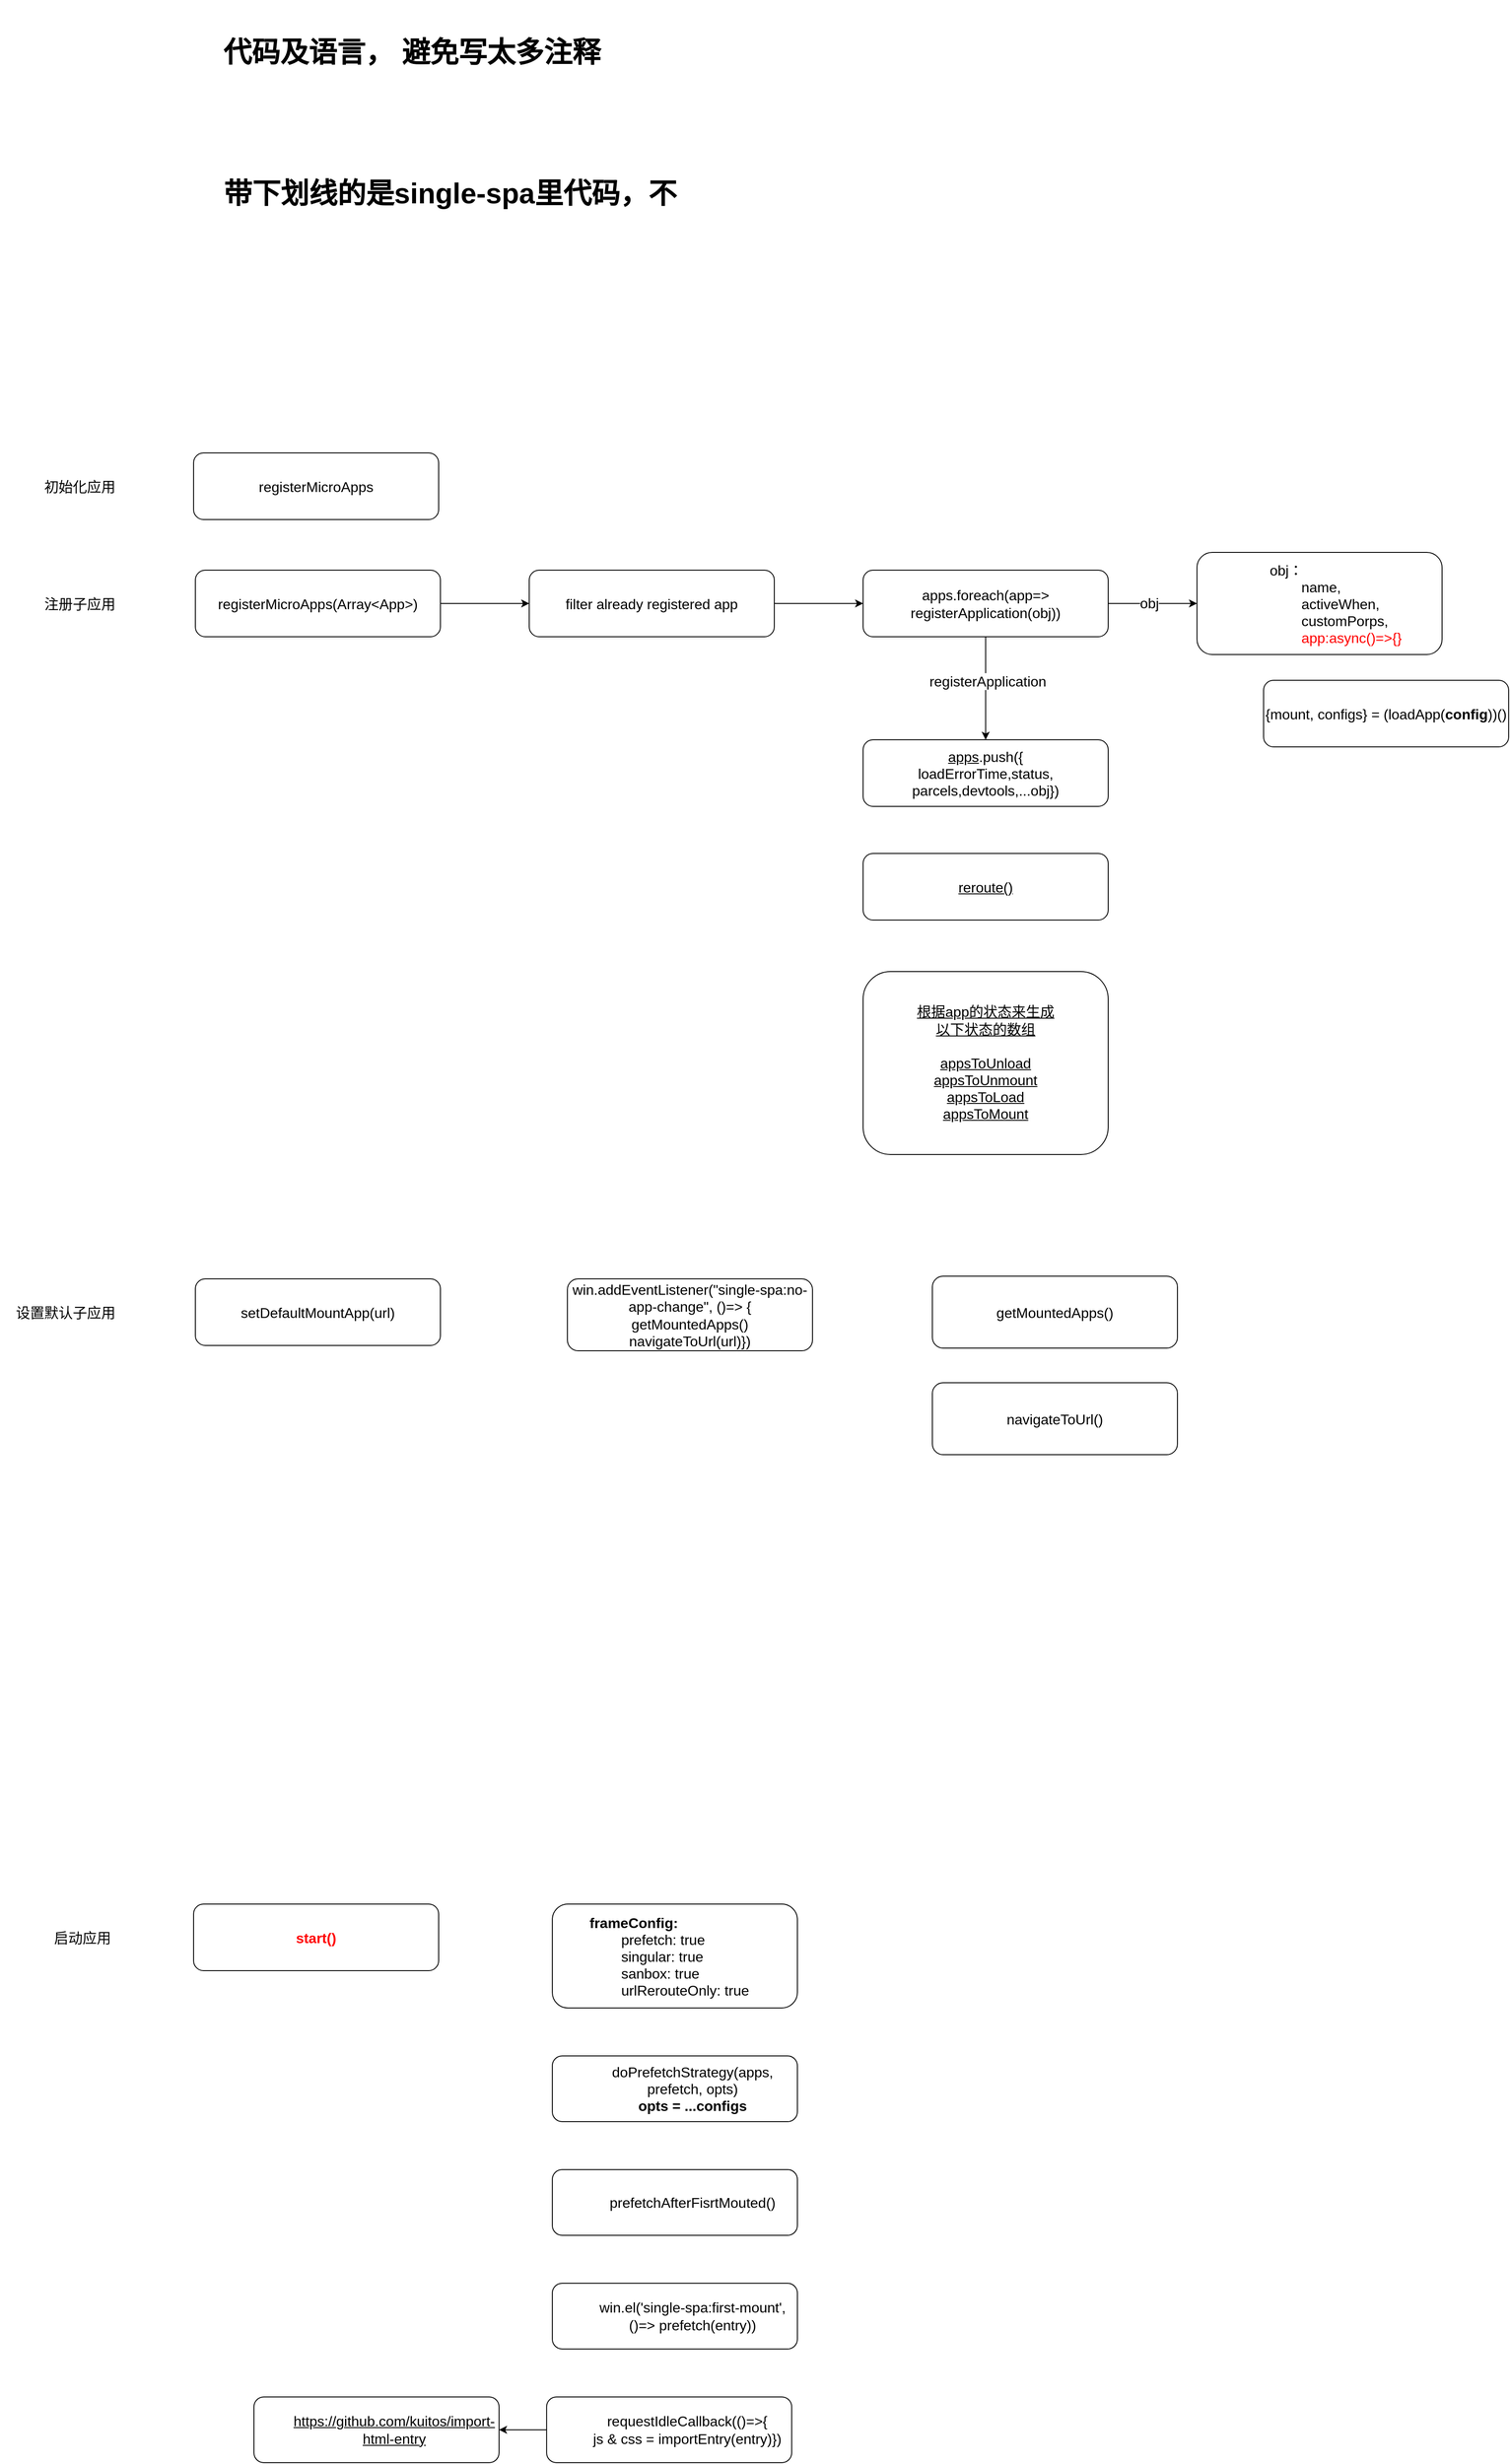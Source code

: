 <mxfile version="21.3.8" type="github">
  <diagram name="第 1 页" id="wMC1tLCu1T7hPcdTSp6K">
    <mxGraphModel dx="659" dy="1630" grid="0" gridSize="10" guides="1" tooltips="1" connect="1" arrows="1" fold="1" page="1" pageScale="1" pageWidth="827" pageHeight="1169" math="0" shadow="0">
      <root>
        <mxCell id="0" />
        <mxCell id="1" parent="0" />
        <mxCell id="qpvw24Ly1OFk7KmzRXFD-3" style="edgeStyle=orthogonalEdgeStyle;rounded=0;orthogonalLoop=1;jettySize=auto;html=1;exitX=1;exitY=0.5;exitDx=0;exitDy=0;entryX=0;entryY=0.5;entryDx=0;entryDy=0;" parent="1" source="qpvw24Ly1OFk7KmzRXFD-1" target="qpvw24Ly1OFk7KmzRXFD-2" edge="1">
          <mxGeometry relative="1" as="geometry" />
        </mxCell>
        <mxCell id="qpvw24Ly1OFk7KmzRXFD-1" value="registerMicroApps(Array&amp;lt;App&amp;gt;)" style="rounded=1;whiteSpace=wrap;html=1;fontSize=16;" parent="1" vertex="1">
          <mxGeometry x="278" y="60" width="276" height="75" as="geometry" />
        </mxCell>
        <mxCell id="qpvw24Ly1OFk7KmzRXFD-13" style="edgeStyle=orthogonalEdgeStyle;rounded=0;orthogonalLoop=1;jettySize=auto;html=1;exitX=1;exitY=0.5;exitDx=0;exitDy=0;entryX=0;entryY=0.5;entryDx=0;entryDy=0;" parent="1" source="qpvw24Ly1OFk7KmzRXFD-2" target="qpvw24Ly1OFk7KmzRXFD-12" edge="1">
          <mxGeometry relative="1" as="geometry" />
        </mxCell>
        <mxCell id="qpvw24Ly1OFk7KmzRXFD-2" value="filter already registered app" style="rounded=1;whiteSpace=wrap;html=1;fontSize=16;" parent="1" vertex="1">
          <mxGeometry x="654" y="60" width="276" height="75" as="geometry" />
        </mxCell>
        <mxCell id="qpvw24Ly1OFk7KmzRXFD-4" value="setDefaultMountApp(url)" style="rounded=1;whiteSpace=wrap;html=1;fontSize=16;" parent="1" vertex="1">
          <mxGeometry x="278" y="858" width="276" height="75" as="geometry" />
        </mxCell>
        <mxCell id="qpvw24Ly1OFk7KmzRXFD-5" value="registerMicroApps" style="rounded=1;whiteSpace=wrap;html=1;fontSize=16;" parent="1" vertex="1">
          <mxGeometry x="276" y="-72" width="276" height="75" as="geometry" />
        </mxCell>
        <mxCell id="qpvw24Ly1OFk7KmzRXFD-7" value="初始化应用" style="text;strokeColor=none;align=center;fillColor=none;html=1;verticalAlign=middle;whiteSpace=wrap;rounded=0;fontSize=16;" parent="1" vertex="1">
          <mxGeometry x="93" y="-49.5" width="110" height="30" as="geometry" />
        </mxCell>
        <mxCell id="qpvw24Ly1OFk7KmzRXFD-8" value="注册子应用" style="text;strokeColor=none;align=center;fillColor=none;html=1;verticalAlign=middle;whiteSpace=wrap;rounded=0;fontSize=16;" parent="1" vertex="1">
          <mxGeometry x="93" y="82.5" width="110" height="30" as="geometry" />
        </mxCell>
        <mxCell id="qpvw24Ly1OFk7KmzRXFD-9" value="设置默认子应用" style="text;strokeColor=none;align=center;fillColor=none;html=1;verticalAlign=middle;whiteSpace=wrap;rounded=0;fontSize=16;" parent="1" vertex="1">
          <mxGeometry x="58" y="880.5" width="148" height="30" as="geometry" />
        </mxCell>
        <mxCell id="qpvw24Ly1OFk7KmzRXFD-10" value="启动应用" style="text;strokeColor=none;align=center;fillColor=none;html=1;verticalAlign=middle;whiteSpace=wrap;rounded=0;fontSize=16;" parent="1" vertex="1">
          <mxGeometry x="96" y="1584.5" width="110" height="30" as="geometry" />
        </mxCell>
        <mxCell id="qpvw24Ly1OFk7KmzRXFD-11" value="&lt;font color=&quot;#ff0000&quot;&gt;&lt;b&gt;start()&lt;/b&gt;&lt;/font&gt;" style="rounded=1;whiteSpace=wrap;html=1;fontSize=16;" parent="1" vertex="1">
          <mxGeometry x="276" y="1562" width="276" height="75" as="geometry" />
        </mxCell>
        <mxCell id="1LkfbN7IFQUUrz97nQMU-2" style="edgeStyle=orthogonalEdgeStyle;rounded=0;orthogonalLoop=1;jettySize=auto;html=1;exitX=0.5;exitY=1;exitDx=0;exitDy=0;entryX=0.5;entryY=0;entryDx=0;entryDy=0;" edge="1" parent="1" source="qpvw24Ly1OFk7KmzRXFD-12" target="1LkfbN7IFQUUrz97nQMU-1">
          <mxGeometry relative="1" as="geometry" />
        </mxCell>
        <mxCell id="1LkfbN7IFQUUrz97nQMU-3" value="&lt;font style=&quot;font-size: 16px;&quot;&gt;registerApplication&lt;/font&gt;" style="edgeLabel;html=1;align=center;verticalAlign=middle;resizable=0;points=[];" vertex="1" connectable="0" parent="1LkfbN7IFQUUrz97nQMU-2">
          <mxGeometry x="-0.144" y="2" relative="1" as="geometry">
            <mxPoint as="offset" />
          </mxGeometry>
        </mxCell>
        <mxCell id="1LkfbN7IFQUUrz97nQMU-4" style="edgeStyle=orthogonalEdgeStyle;rounded=0;orthogonalLoop=1;jettySize=auto;html=1;exitX=1;exitY=0.5;exitDx=0;exitDy=0;entryX=0;entryY=0.5;entryDx=0;entryDy=0;" edge="1" parent="1" source="qpvw24Ly1OFk7KmzRXFD-12" target="qpvw24Ly1OFk7KmzRXFD-14">
          <mxGeometry relative="1" as="geometry" />
        </mxCell>
        <mxCell id="1LkfbN7IFQUUrz97nQMU-5" value="&lt;font style=&quot;font-size: 16px;&quot;&gt;obj&lt;/font&gt;" style="edgeLabel;html=1;align=center;verticalAlign=middle;resizable=0;points=[];" vertex="1" connectable="0" parent="1LkfbN7IFQUUrz97nQMU-4">
          <mxGeometry x="-0.214" y="1" relative="1" as="geometry">
            <mxPoint x="6" as="offset" />
          </mxGeometry>
        </mxCell>
        <mxCell id="qpvw24Ly1OFk7KmzRXFD-12" value="apps.foreach(app=&amp;gt; registerApplication(obj))" style="rounded=1;whiteSpace=wrap;html=1;fontSize=16;" parent="1" vertex="1">
          <mxGeometry x="1030" y="60" width="276" height="75" as="geometry" />
        </mxCell>
        <mxCell id="qpvw24Ly1OFk7KmzRXFD-14" value="&lt;blockquote style=&quot;margin: 0 0 0 40px; border: none; padding: 0px;&quot;&gt;&lt;blockquote style=&quot;margin: 0 0 0 40px; border: none; padding: 0px;&quot;&gt;&lt;div style=&quot;&quot;&gt;&lt;span style=&quot;background-color: initial;&quot;&gt;obj：&lt;/span&gt;&lt;/div&gt;&lt;/blockquote&gt;&lt;blockquote style=&quot;margin: 0 0 0 40px; border: none; padding: 0px;&quot;&gt;&lt;div style=&quot;&quot;&gt;&lt;span style=&quot;background-color: initial; white-space: pre;&quot;&gt;&#x9;&lt;/span&gt;&lt;span style=&quot;background-color: initial;&quot;&gt;name,&amp;nbsp;&lt;/span&gt;&lt;/div&gt;&lt;/blockquote&gt;&lt;blockquote style=&quot;margin: 0 0 0 40px; border: none; padding: 0px;&quot;&gt;&lt;div style=&quot;&quot;&gt;&lt;span style=&quot;background-color: initial;&quot;&gt;&lt;span style=&quot;white-space: pre;&quot;&gt;&#x9;&lt;/span&gt;activeWhen,&amp;nbsp;&lt;/span&gt;&lt;/div&gt;&lt;/blockquote&gt;&lt;blockquote style=&quot;margin: 0 0 0 40px; border: none; padding: 0px;&quot;&gt;&lt;div style=&quot;&quot;&gt;&lt;span style=&quot;background-color: initial;&quot;&gt;&lt;span style=&quot;white-space: pre;&quot;&gt;&#x9;&lt;/span&gt;customPorps,&lt;/span&gt;&lt;/div&gt;&lt;/blockquote&gt;&lt;blockquote style=&quot;margin: 0 0 0 40px; border: none; padding: 0px;&quot;&gt;&lt;font color=&quot;#ff0000&quot;&gt;&lt;span style=&quot;white-space: pre;&quot;&gt;&#x9;&lt;/span&gt;app:async()=&amp;gt;{}&lt;/font&gt;&lt;/blockquote&gt;&lt;/blockquote&gt;" style="rounded=1;whiteSpace=wrap;html=1;fontSize=16;align=left;" parent="1" vertex="1">
          <mxGeometry x="1406" y="40" width="276" height="115" as="geometry" />
        </mxCell>
        <mxCell id="qpvw24Ly1OFk7KmzRXFD-15" value="{mount, configs} = (loadApp(&lt;b&gt;config&lt;/b&gt;))()" style="rounded=1;whiteSpace=wrap;html=1;fontSize=16;" parent="1" vertex="1">
          <mxGeometry x="1481" y="184" width="276" height="75" as="geometry" />
        </mxCell>
        <mxCell id="qpvw24Ly1OFk7KmzRXFD-16" value="win.addEventListener(&quot;single-spa:no-app-change&quot;, ()=&amp;gt; {&lt;br&gt;getMountedApps()&lt;br&gt;navigateToUrl(url)})" style="rounded=1;whiteSpace=wrap;html=1;fontSize=16;" parent="1" vertex="1">
          <mxGeometry x="697" y="858" width="276" height="81" as="geometry" />
        </mxCell>
        <mxCell id="qpvw24Ly1OFk7KmzRXFD-17" value="getMountedApps()" style="rounded=1;whiteSpace=wrap;html=1;fontSize=16;" parent="1" vertex="1">
          <mxGeometry x="1108" y="855" width="276" height="81" as="geometry" />
        </mxCell>
        <mxCell id="qpvw24Ly1OFk7KmzRXFD-18" value="navigateToUrl()" style="rounded=1;whiteSpace=wrap;html=1;fontSize=16;" parent="1" vertex="1">
          <mxGeometry x="1108" y="975" width="276" height="81" as="geometry" />
        </mxCell>
        <mxCell id="qpvw24Ly1OFk7KmzRXFD-19" value="&lt;blockquote style=&quot;margin: 0 0 0 40px; border: none; padding: 0px;&quot;&gt;&lt;div style=&quot;&quot;&gt;&lt;span style=&quot;background-color: initial;&quot;&gt;&lt;b&gt;frameConfig:&lt;/b&gt;&lt;/span&gt;&lt;/div&gt;&lt;div style=&quot;&quot;&gt;&lt;span style=&quot;background-color: initial;&quot;&gt;&lt;span style=&quot;white-space: pre;&quot;&gt;&#x9;&lt;/span&gt;prefetch: true&lt;/span&gt;&lt;/div&gt;&lt;div style=&quot;&quot;&gt;&lt;span style=&quot;background-color: initial;&quot;&gt;&lt;span style=&quot;white-space: pre;&quot;&gt;&#x9;&lt;/span&gt;singular: true&lt;/span&gt;&lt;/div&gt;&lt;div style=&quot;&quot;&gt;&lt;span style=&quot;background-color: initial;&quot;&gt;&lt;span style=&quot;white-space: pre;&quot;&gt;&#x9;&lt;/span&gt;sanbox: true&lt;/span&gt;&lt;/div&gt;&lt;div style=&quot;&quot;&gt;&lt;span style=&quot;background-color: initial;&quot;&gt;&lt;span style=&quot;white-space: pre;&quot;&gt;&#x9;&lt;/span&gt;urlRerouteOnly: true&lt;/span&gt;&lt;/div&gt;&lt;/blockquote&gt;" style="rounded=1;whiteSpace=wrap;html=1;fontSize=16;align=left;" parent="1" vertex="1">
          <mxGeometry x="680" y="1562" width="276" height="117" as="geometry" />
        </mxCell>
        <mxCell id="qpvw24Ly1OFk7KmzRXFD-20" value="&lt;blockquote style=&quot;margin: 0 0 0 40px; border: none; padding: 0px;&quot;&gt;&lt;div style=&quot;&quot;&gt;doPrefetchStrategy(apps, prefetch, opts)&lt;/div&gt;&lt;div style=&quot;&quot;&gt;&lt;b&gt;opts = ...configs&lt;/b&gt;&lt;/div&gt;&lt;/blockquote&gt;" style="rounded=1;whiteSpace=wrap;html=1;fontSize=16;align=center;" parent="1" vertex="1">
          <mxGeometry x="680" y="1733" width="276" height="74" as="geometry" />
        </mxCell>
        <mxCell id="qpvw24Ly1OFk7KmzRXFD-21" value="&lt;blockquote style=&quot;margin: 0 0 0 40px; border: none; padding: 0px;&quot;&gt;&lt;div style=&quot;&quot;&gt;prefetchAfterFisrtMouted()&lt;/div&gt;&lt;/blockquote&gt;" style="rounded=1;whiteSpace=wrap;html=1;fontSize=16;align=center;" parent="1" vertex="1">
          <mxGeometry x="680" y="1861" width="276" height="74" as="geometry" />
        </mxCell>
        <mxCell id="qpvw24Ly1OFk7KmzRXFD-23" value="&lt;blockquote style=&quot;margin: 0 0 0 40px; border: none; padding: 0px;&quot;&gt;&lt;div style=&quot;&quot;&gt;win.el(&#39;single-spa:first-mount&#39;, ()=&amp;gt; prefetch(entry))&lt;/div&gt;&lt;/blockquote&gt;" style="rounded=1;whiteSpace=wrap;html=1;fontSize=16;align=center;" parent="1" vertex="1">
          <mxGeometry x="680" y="1989" width="276" height="74" as="geometry" />
        </mxCell>
        <mxCell id="qpvw24Ly1OFk7KmzRXFD-26" style="edgeStyle=orthogonalEdgeStyle;rounded=0;orthogonalLoop=1;jettySize=auto;html=1;exitX=0;exitY=0.5;exitDx=0;exitDy=0;entryX=1;entryY=0.5;entryDx=0;entryDy=0;" parent="1" source="qpvw24Ly1OFk7KmzRXFD-24" target="qpvw24Ly1OFk7KmzRXFD-25" edge="1">
          <mxGeometry relative="1" as="geometry" />
        </mxCell>
        <mxCell id="qpvw24Ly1OFk7KmzRXFD-24" value="&lt;blockquote style=&quot;margin: 0 0 0 40px; border: none; padding: 0px;&quot;&gt;&lt;div style=&quot;&quot;&gt;requestIdleCallback(()=&amp;gt;{&lt;/div&gt;&lt;div style=&quot;&quot;&gt;js &amp;amp; css = importEntry(entry)})&lt;/div&gt;&lt;/blockquote&gt;" style="rounded=1;whiteSpace=wrap;html=1;fontSize=16;align=center;" parent="1" vertex="1">
          <mxGeometry x="673.57" y="2117" width="276" height="74" as="geometry" />
        </mxCell>
        <mxCell id="qpvw24Ly1OFk7KmzRXFD-25" value="&lt;blockquote style=&quot;margin: 0 0 0 40px; border: none; padding: 0px;&quot;&gt;&lt;div style=&quot;&quot;&gt;&lt;u&gt;https://github.com/kuitos/import-html-entry&lt;/u&gt;&lt;/div&gt;&lt;/blockquote&gt;" style="rounded=1;whiteSpace=wrap;html=1;fontSize=16;align=center;" parent="1" vertex="1">
          <mxGeometry x="344.0" y="2117" width="276" height="74" as="geometry" />
        </mxCell>
        <mxCell id="1LkfbN7IFQUUrz97nQMU-1" value="&lt;u&gt;apps&lt;/u&gt;.push({&lt;br&gt;loadErrorTime,status,&lt;br&gt;parcels,devtools,...obj})" style="rounded=1;whiteSpace=wrap;html=1;fontSize=16;align=center;" vertex="1" parent="1">
          <mxGeometry x="1030" y="251" width="276" height="75" as="geometry" />
        </mxCell>
        <mxCell id="1LkfbN7IFQUUrz97nQMU-6" value="&lt;u&gt;reroute()&lt;/u&gt;" style="rounded=1;whiteSpace=wrap;html=1;fontSize=16;align=center;" vertex="1" parent="1">
          <mxGeometry x="1030" y="379" width="276" height="75" as="geometry" />
        </mxCell>
        <mxCell id="1LkfbN7IFQUUrz97nQMU-7" value="&lt;font size=&quot;1&quot; style=&quot;&quot;&gt;&lt;b style=&quot;font-size: 32px;&quot;&gt;代码及语言， 避免写太多注释&lt;/b&gt;&lt;/font&gt;" style="text;strokeColor=none;align=center;fillColor=none;html=1;verticalAlign=middle;whiteSpace=wrap;rounded=0;" vertex="1" parent="1">
          <mxGeometry x="250" y="-582" width="544" height="117" as="geometry" />
        </mxCell>
        <mxCell id="1LkfbN7IFQUUrz97nQMU-8" value="&lt;span style=&quot;font-size: 32px;&quot;&gt;&lt;b&gt;带下划线的是single-spa里代码，不带的是qiankun里的代码&lt;/b&gt;&lt;/span&gt;" style="text;strokeColor=none;align=center;fillColor=none;html=1;verticalAlign=middle;whiteSpace=wrap;rounded=0;" vertex="1" parent="1">
          <mxGeometry x="284" y="-423" width="909" height="117" as="geometry" />
        </mxCell>
        <mxCell id="1LkfbN7IFQUUrz97nQMU-9" value="&lt;u&gt;根据app的状态来生成&lt;br&gt;以下状态的数组&lt;br&gt;&lt;br&gt;appsToUnload&lt;br&gt;appsToUnmount&lt;br&gt;appsToLoad&lt;br&gt;appsToMount&lt;br&gt;&lt;/u&gt;" style="rounded=1;whiteSpace=wrap;html=1;fontSize=16;align=center;" vertex="1" parent="1">
          <mxGeometry x="1030" y="512" width="276" height="206" as="geometry" />
        </mxCell>
      </root>
    </mxGraphModel>
  </diagram>
</mxfile>
